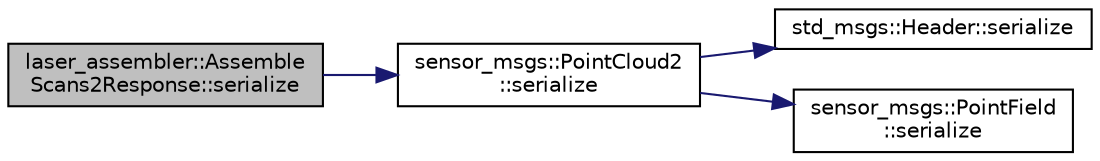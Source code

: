 digraph "laser_assembler::AssembleScans2Response::serialize"
{
  edge [fontname="Helvetica",fontsize="10",labelfontname="Helvetica",labelfontsize="10"];
  node [fontname="Helvetica",fontsize="10",shape=record];
  rankdir="LR";
  Node1 [label="laser_assembler::Assemble\lScans2Response::serialize",height=0.2,width=0.4,color="black", fillcolor="grey75", style="filled" fontcolor="black"];
  Node1 -> Node2 [color="midnightblue",fontsize="10",style="solid",fontname="Helvetica"];
  Node2 [label="sensor_msgs::PointCloud2\l::serialize",height=0.2,width=0.4,color="black", fillcolor="white", style="filled",URL="$classsensor__msgs_1_1_point_cloud2.html#a1acf1b7f2fc546097d76e1af804cc2be"];
  Node2 -> Node3 [color="midnightblue",fontsize="10",style="solid",fontname="Helvetica"];
  Node3 [label="std_msgs::Header::serialize",height=0.2,width=0.4,color="black", fillcolor="white", style="filled",URL="$classstd__msgs_1_1_header.html#a200c6f9d2576b1a237a19bc2d769925e"];
  Node2 -> Node4 [color="midnightblue",fontsize="10",style="solid",fontname="Helvetica"];
  Node4 [label="sensor_msgs::PointField\l::serialize",height=0.2,width=0.4,color="black", fillcolor="white", style="filled",URL="$classsensor__msgs_1_1_point_field.html#a537baf203c9094bb2d877bcc079fdc1a"];
}
